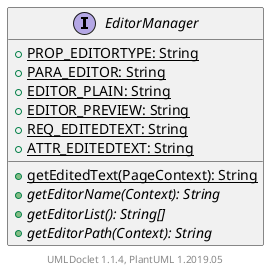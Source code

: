 @startuml

    interface EditorManager [[EditorManager.html]] {
        {static} +PROP_EDITORTYPE: String
        {static} +PARA_EDITOR: String
        {static} +EDITOR_PLAIN: String
        {static} +EDITOR_PREVIEW: String
        {static} +REQ_EDITEDTEXT: String
        {static} +ATTR_EDITEDTEXT: String
        {static} +getEditedText(PageContext): String
        {abstract} +getEditorName(Context): String
        {abstract} +getEditorList(): String[]
        {abstract} +getEditorPath(Context): String
    }


    center footer UMLDoclet 1.1.4, PlantUML 1.2019.05
@enduml
